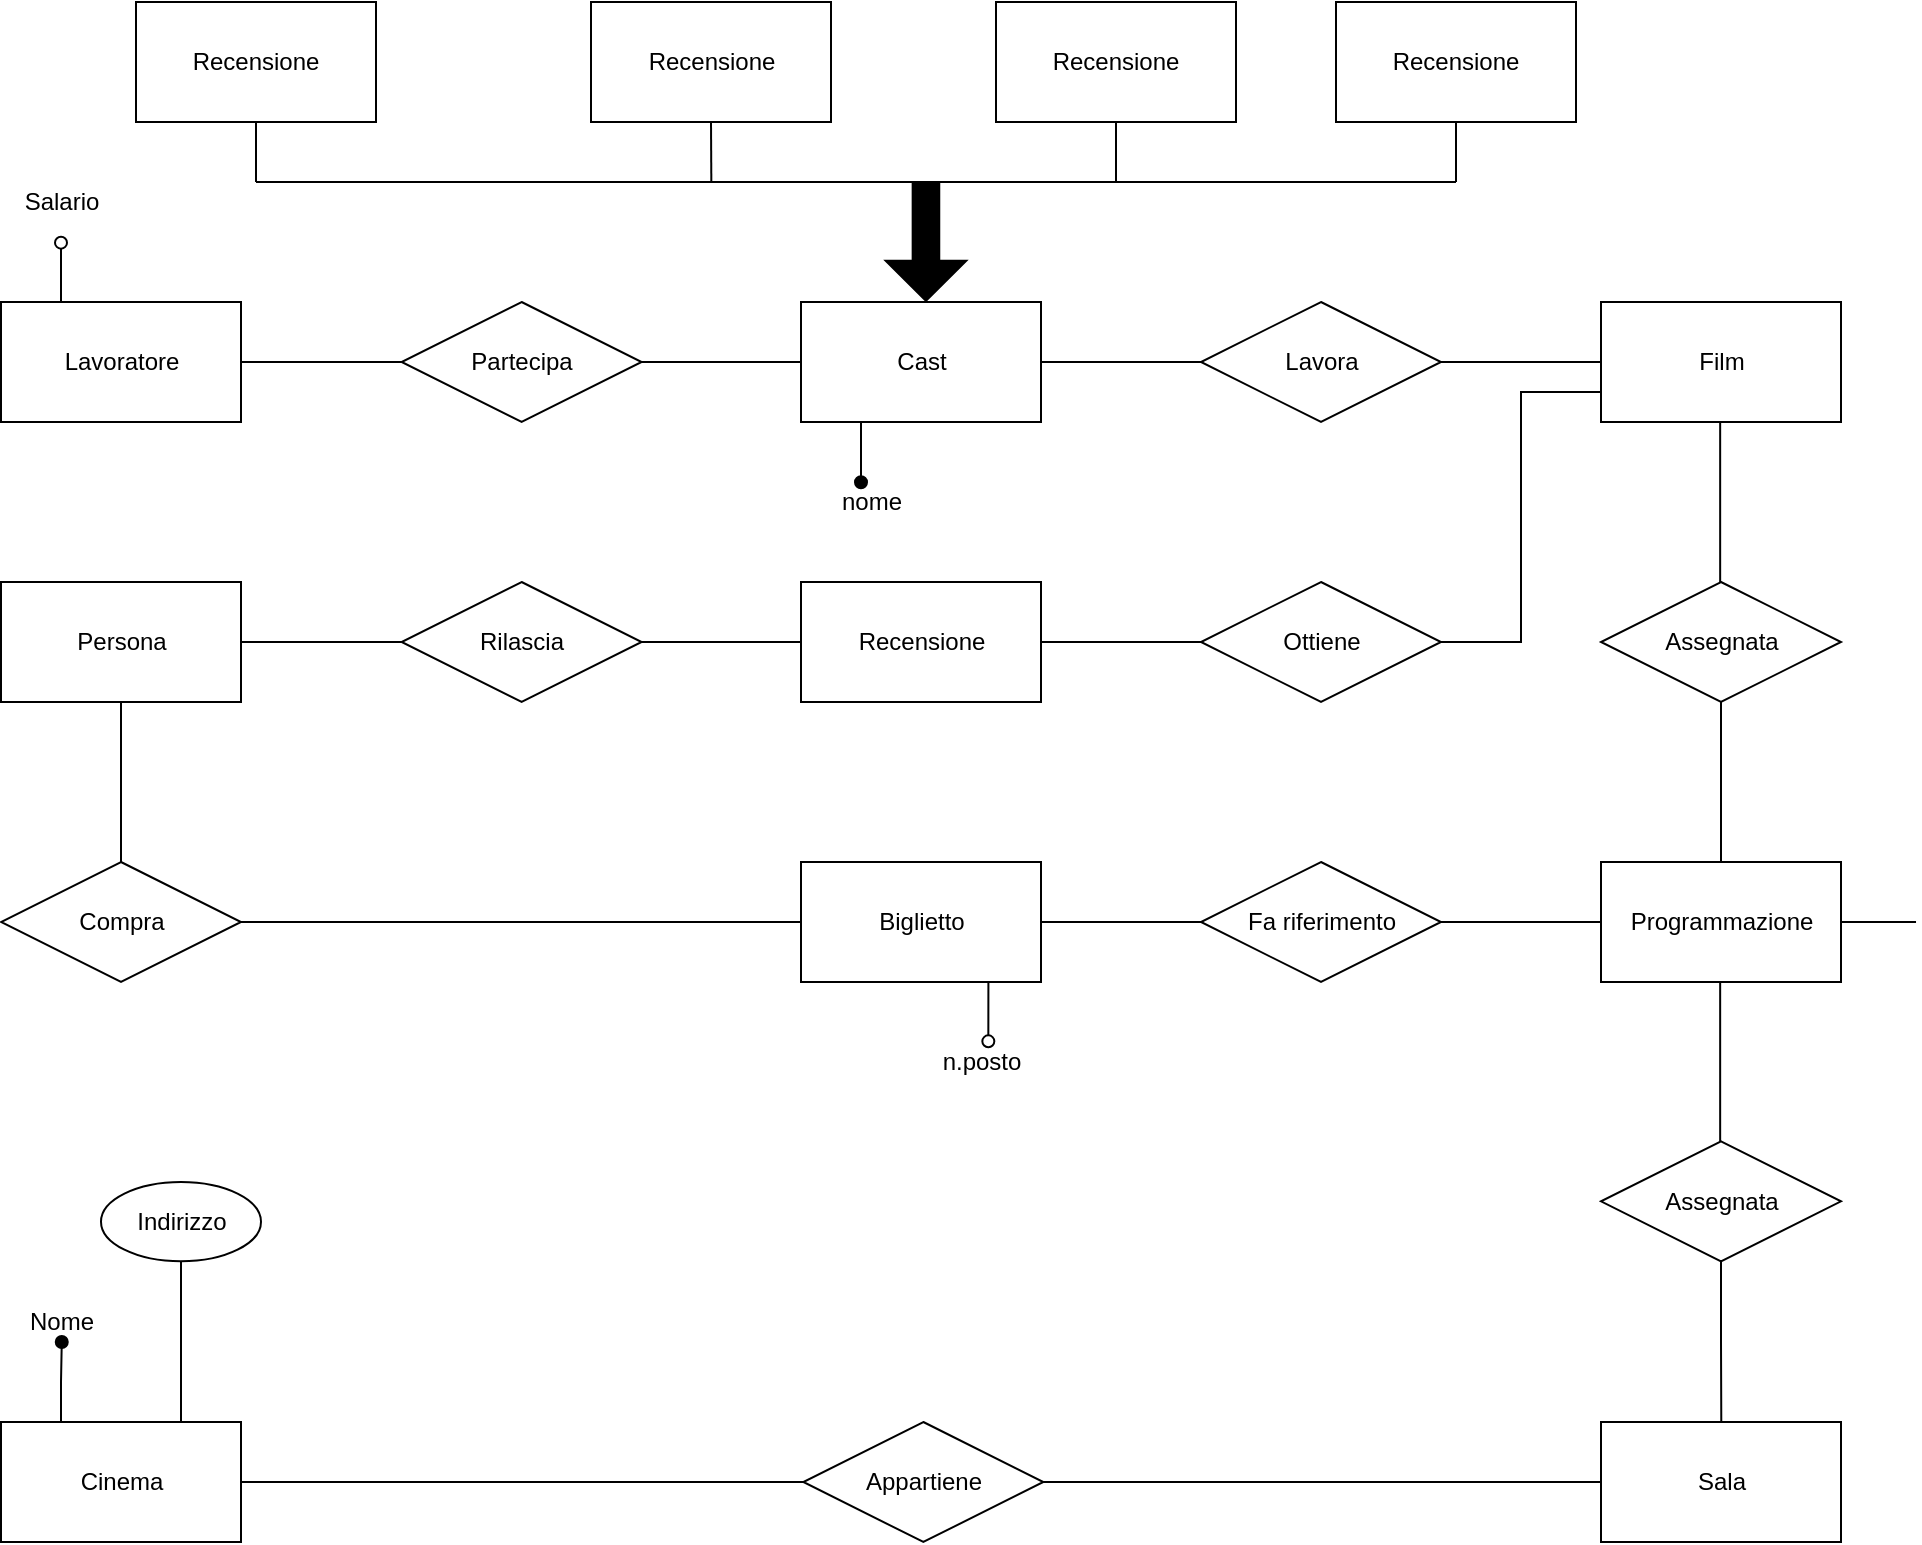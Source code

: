 <mxfile version="12.4.2" type="github" pages="1"><diagram id="SxVCvDRjUEHPkxnFhpnD" name="Page-1"><mxGraphModel dx="1412" dy="1552" grid="1" gridSize="10" guides="1" tooltips="1" connect="1" arrows="1" fold="1" page="1" pageScale="1" pageWidth="1169" pageHeight="827" math="0" shadow="0"><root><mxCell id="0"/><mxCell id="1" parent="0"/><mxCell id="8wB98f5tJk7npL21OONF-5" style="edgeStyle=orthogonalEdgeStyle;rounded=0;orthogonalLoop=1;jettySize=auto;html=1;exitX=0.75;exitY=1;exitDx=0;exitDy=0;endArrow=oval;endFill=0;" edge="1" parent="1" source="8wB98f5tJk7npL21OONF-1"><mxGeometry relative="1" as="geometry"><mxPoint x="616.167" y="539.667" as="targetPoint"/></mxGeometry></mxCell><mxCell id="8wB98f5tJk7npL21OONF-8" style="edgeStyle=orthogonalEdgeStyle;rounded=0;orthogonalLoop=1;jettySize=auto;html=1;exitX=1;exitY=0.5;exitDx=0;exitDy=0;entryX=0;entryY=0.5;entryDx=0;entryDy=0;endArrow=none;endFill=0;" edge="1" parent="1" source="8wB98f5tJk7npL21OONF-1" target="8wB98f5tJk7npL21OONF-7"><mxGeometry relative="1" as="geometry"/></mxCell><mxCell id="8wB98f5tJk7npL21OONF-1" value="Biglietto" style="rounded=0;whiteSpace=wrap;html=1;" vertex="1" parent="1"><mxGeometry x="522.5" y="450" width="120" height="60" as="geometry"/></mxCell><mxCell id="8wB98f5tJk7npL21OONF-6" value="n.posto" style="text;html=1;strokeColor=none;fillColor=none;align=center;verticalAlign=middle;whiteSpace=wrap;rounded=0;" vertex="1" parent="1"><mxGeometry x="592.5" y="540" width="40" height="20" as="geometry"/></mxCell><mxCell id="8wB98f5tJk7npL21OONF-10" style="edgeStyle=orthogonalEdgeStyle;rounded=0;orthogonalLoop=1;jettySize=auto;html=1;exitX=1;exitY=0.5;exitDx=0;exitDy=0;entryX=0;entryY=0.5;entryDx=0;entryDy=0;endArrow=none;endFill=0;" edge="1" parent="1" source="8wB98f5tJk7npL21OONF-7" target="8wB98f5tJk7npL21OONF-9"><mxGeometry relative="1" as="geometry"/></mxCell><mxCell id="8wB98f5tJk7npL21OONF-7" value="Fa riferimento" style="rhombus;whiteSpace=wrap;html=1;" vertex="1" parent="1"><mxGeometry x="722.5" y="450" width="120" height="60" as="geometry"/></mxCell><mxCell id="8wB98f5tJk7npL21OONF-11" style="edgeStyle=orthogonalEdgeStyle;rounded=0;orthogonalLoop=1;jettySize=auto;html=1;exitX=0.5;exitY=0;exitDx=0;exitDy=0;endArrow=none;endFill=0;" edge="1" parent="1" source="8wB98f5tJk7npL21OONF-9"><mxGeometry relative="1" as="geometry"><mxPoint x="982.5" y="370" as="targetPoint"/></mxGeometry></mxCell><mxCell id="8wB98f5tJk7npL21OONF-70" style="edgeStyle=orthogonalEdgeStyle;rounded=0;orthogonalLoop=1;jettySize=auto;html=1;exitX=1;exitY=0.5;exitDx=0;exitDy=0;endArrow=none;endFill=0;" edge="1" parent="1" source="8wB98f5tJk7npL21OONF-9"><mxGeometry relative="1" as="geometry"><mxPoint x="1080.016" y="479.984" as="targetPoint"/></mxGeometry></mxCell><mxCell id="8wB98f5tJk7npL21OONF-9" value="Programmazione" style="rounded=0;whiteSpace=wrap;html=1;" vertex="1" parent="1"><mxGeometry x="922.5" y="450" width="120" height="60" as="geometry"/></mxCell><mxCell id="8wB98f5tJk7npL21OONF-13" value="" style="edgeStyle=orthogonalEdgeStyle;rounded=0;orthogonalLoop=1;jettySize=auto;html=1;endArrow=none;endFill=0;exitX=0.5;exitY=1;exitDx=0;exitDy=0;" edge="1" parent="1" source="8wB98f5tJk7npL21OONF-12" target="8wB98f5tJk7npL21OONF-9"><mxGeometry relative="1" as="geometry"/></mxCell><mxCell id="8wB98f5tJk7npL21OONF-12" value="Assegnata" style="rhombus;whiteSpace=wrap;html=1;" vertex="1" parent="1"><mxGeometry x="922.5" y="310" width="120" height="60" as="geometry"/></mxCell><mxCell id="8wB98f5tJk7npL21OONF-21" style="edgeStyle=orthogonalEdgeStyle;rounded=0;orthogonalLoop=1;jettySize=auto;html=1;exitX=0;exitY=0.75;exitDx=0;exitDy=0;entryX=1;entryY=0.5;entryDx=0;entryDy=0;endArrow=none;endFill=0;" edge="1" parent="1" source="8wB98f5tJk7npL21OONF-17" target="8wB98f5tJk7npL21OONF-19"><mxGeometry relative="1" as="geometry"/></mxCell><mxCell id="8wB98f5tJk7npL21OONF-17" value="Film" style="rounded=0;whiteSpace=wrap;html=1;" vertex="1" parent="1"><mxGeometry x="922.5" y="170" width="120" height="60" as="geometry"/></mxCell><mxCell id="8wB98f5tJk7npL21OONF-29" style="edgeStyle=orthogonalEdgeStyle;rounded=0;orthogonalLoop=1;jettySize=auto;html=1;exitX=0;exitY=0.5;exitDx=0;exitDy=0;entryX=1;entryY=0.5;entryDx=0;entryDy=0;endArrow=none;endFill=0;" edge="1" parent="1" source="8wB98f5tJk7npL21OONF-19" target="8wB98f5tJk7npL21OONF-27"><mxGeometry relative="1" as="geometry"/></mxCell><mxCell id="8wB98f5tJk7npL21OONF-19" value="Ottiene" style="rhombus;whiteSpace=wrap;html=1;" vertex="1" parent="1"><mxGeometry x="722.5" y="310" width="120" height="60" as="geometry"/></mxCell><mxCell id="8wB98f5tJk7npL21OONF-24" style="edgeStyle=orthogonalEdgeStyle;rounded=0;orthogonalLoop=1;jettySize=auto;html=1;exitX=1;exitY=0.5;exitDx=0;exitDy=0;entryX=0;entryY=0.5;entryDx=0;entryDy=0;endArrow=none;endFill=0;" edge="1" parent="1" source="8wB98f5tJk7npL21OONF-23" target="8wB98f5tJk7npL21OONF-17"><mxGeometry relative="1" as="geometry"/></mxCell><mxCell id="8wB98f5tJk7npL21OONF-28" style="edgeStyle=orthogonalEdgeStyle;rounded=0;orthogonalLoop=1;jettySize=auto;html=1;exitX=0;exitY=0.5;exitDx=0;exitDy=0;entryX=1;entryY=0.5;entryDx=0;entryDy=0;endArrow=none;endFill=0;" edge="1" parent="1" source="8wB98f5tJk7npL21OONF-23" target="8wB98f5tJk7npL21OONF-26"><mxGeometry relative="1" as="geometry"/></mxCell><mxCell id="8wB98f5tJk7npL21OONF-23" value="Lavora" style="rhombus;whiteSpace=wrap;html=1;" vertex="1" parent="1"><mxGeometry x="722.5" y="170" width="120" height="60" as="geometry"/></mxCell><mxCell id="8wB98f5tJk7npL21OONF-25" value="" style="edgeStyle=orthogonalEdgeStyle;rounded=0;orthogonalLoop=1;jettySize=auto;html=1;endArrow=none;endFill=0;exitX=0.5;exitY=1;exitDx=0;exitDy=0;" edge="1" parent="1"><mxGeometry relative="1" as="geometry"><mxPoint x="982.08" y="230.333" as="sourcePoint"/><mxPoint x="982.08" y="310" as="targetPoint"/></mxGeometry></mxCell><mxCell id="8wB98f5tJk7npL21OONF-103" style="edgeStyle=orthogonalEdgeStyle;rounded=0;orthogonalLoop=1;jettySize=auto;html=1;exitX=0.25;exitY=1;exitDx=0;exitDy=0;endArrow=oval;endFill=1;" edge="1" parent="1" source="8wB98f5tJk7npL21OONF-26"><mxGeometry relative="1" as="geometry"><mxPoint x="552.5" y="260.111" as="targetPoint"/></mxGeometry></mxCell><mxCell id="8wB98f5tJk7npL21OONF-26" value="Cast" style="rounded=0;whiteSpace=wrap;html=1;" vertex="1" parent="1"><mxGeometry x="522.5" y="170" width="120" height="60" as="geometry"/></mxCell><mxCell id="8wB98f5tJk7npL21OONF-27" value="Recensione" style="rounded=0;whiteSpace=wrap;html=1;" vertex="1" parent="1"><mxGeometry x="522.5" y="310" width="120" height="60" as="geometry"/></mxCell><mxCell id="8wB98f5tJk7npL21OONF-36" style="edgeStyle=orthogonalEdgeStyle;rounded=0;orthogonalLoop=1;jettySize=auto;html=1;exitX=1;exitY=0.5;exitDx=0;exitDy=0;entryX=0;entryY=0.5;entryDx=0;entryDy=0;endArrow=none;endFill=0;" edge="1" parent="1" source="8wB98f5tJk7npL21OONF-34" target="8wB98f5tJk7npL21OONF-1"><mxGeometry relative="1" as="geometry"/></mxCell><mxCell id="8wB98f5tJk7npL21OONF-34" value="Compra" style="rhombus;whiteSpace=wrap;html=1;" vertex="1" parent="1"><mxGeometry x="122.5" y="450" width="120" height="60" as="geometry"/></mxCell><mxCell id="8wB98f5tJk7npL21OONF-42" style="edgeStyle=orthogonalEdgeStyle;rounded=0;orthogonalLoop=1;jettySize=auto;html=1;exitX=0;exitY=0.5;exitDx=0;exitDy=0;entryX=1;entryY=0.5;entryDx=0;entryDy=0;endArrow=none;endFill=0;" edge="1" parent="1" source="8wB98f5tJk7npL21OONF-43" target="8wB98f5tJk7npL21OONF-44"><mxGeometry relative="1" as="geometry"/></mxCell><mxCell id="8wB98f5tJk7npL21OONF-68" style="edgeStyle=orthogonalEdgeStyle;rounded=0;orthogonalLoop=1;jettySize=auto;html=1;exitX=1;exitY=0.5;exitDx=0;exitDy=0;endArrow=none;endFill=0;" edge="1" parent="1" source="8wB98f5tJk7npL21OONF-43" target="8wB98f5tJk7npL21OONF-27"><mxGeometry relative="1" as="geometry"/></mxCell><mxCell id="8wB98f5tJk7npL21OONF-43" value="Rilascia" style="rhombus;whiteSpace=wrap;html=1;" vertex="1" parent="1"><mxGeometry x="322.81" y="310" width="120" height="60" as="geometry"/></mxCell><mxCell id="8wB98f5tJk7npL21OONF-46" style="edgeStyle=orthogonalEdgeStyle;rounded=0;orthogonalLoop=1;jettySize=auto;html=1;exitX=0.5;exitY=1;exitDx=0;exitDy=0;entryX=0.5;entryY=0;entryDx=0;entryDy=0;endArrow=none;endFill=0;" edge="1" parent="1" source="8wB98f5tJk7npL21OONF-44" target="8wB98f5tJk7npL21OONF-34"><mxGeometry relative="1" as="geometry"/></mxCell><mxCell id="8wB98f5tJk7npL21OONF-44" value="Persona" style="rounded=0;whiteSpace=wrap;html=1;" vertex="1" parent="1"><mxGeometry x="122.5" y="310" width="120" height="60" as="geometry"/></mxCell><mxCell id="8wB98f5tJk7npL21OONF-48" style="edgeStyle=orthogonalEdgeStyle;rounded=0;orthogonalLoop=1;jettySize=auto;html=1;exitX=0;exitY=0.5;exitDx=0;exitDy=0;entryX=1;entryY=0.5;entryDx=0;entryDy=0;endArrow=none;endFill=0;" edge="1" parent="1" source="8wB98f5tJk7npL21OONF-49" target="8wB98f5tJk7npL21OONF-50"><mxGeometry relative="1" as="geometry"/></mxCell><mxCell id="8wB98f5tJk7npL21OONF-82" style="edgeStyle=orthogonalEdgeStyle;rounded=0;orthogonalLoop=1;jettySize=auto;html=1;exitX=1;exitY=0.5;exitDx=0;exitDy=0;endArrow=none;endFill=0;" edge="1" parent="1" source="8wB98f5tJk7npL21OONF-49" target="8wB98f5tJk7npL21OONF-26"><mxGeometry relative="1" as="geometry"/></mxCell><mxCell id="8wB98f5tJk7npL21OONF-49" value="Partecipa" style="rhombus;whiteSpace=wrap;html=1;" vertex="1" parent="1"><mxGeometry x="322.81" y="170" width="120" height="60" as="geometry"/></mxCell><mxCell id="8wB98f5tJk7npL21OONF-83" style="edgeStyle=orthogonalEdgeStyle;rounded=0;orthogonalLoop=1;jettySize=auto;html=1;exitX=0.25;exitY=0;exitDx=0;exitDy=0;endArrow=oval;endFill=0;" edge="1" parent="1" source="8wB98f5tJk7npL21OONF-50"><mxGeometry relative="1" as="geometry"><mxPoint x="152.5" y="140.333" as="targetPoint"/></mxGeometry></mxCell><mxCell id="8wB98f5tJk7npL21OONF-50" value="Lavoratore" style="rounded=0;whiteSpace=wrap;html=1;" vertex="1" parent="1"><mxGeometry x="122.5" y="170" width="120" height="60" as="geometry"/></mxCell><mxCell id="8wB98f5tJk7npL21OONF-52" value="Salario" style="text;html=1;strokeColor=none;fillColor=none;align=center;verticalAlign=middle;whiteSpace=wrap;rounded=0;" vertex="1" parent="1"><mxGeometry x="132.5" y="110" width="40" height="20" as="geometry"/></mxCell><mxCell id="8wB98f5tJk7npL21OONF-54" value="" style="edgeStyle=orthogonalEdgeStyle;rounded=0;orthogonalLoop=1;jettySize=auto;html=1;endArrow=none;endFill=0;exitX=0.5;exitY=1;exitDx=0;exitDy=0;" edge="1" parent="1" source="8wB98f5tJk7npL21OONF-55"><mxGeometry relative="1" as="geometry"><mxPoint x="982.643" y="729.67" as="targetPoint"/></mxGeometry></mxCell><mxCell id="8wB98f5tJk7npL21OONF-55" value="Assegnata" style="rhombus;whiteSpace=wrap;html=1;" vertex="1" parent="1"><mxGeometry x="922.5" y="589.67" width="120" height="60" as="geometry"/></mxCell><mxCell id="8wB98f5tJk7npL21OONF-56" value="" style="edgeStyle=orthogonalEdgeStyle;rounded=0;orthogonalLoop=1;jettySize=auto;html=1;endArrow=none;endFill=0;exitX=0.5;exitY=1;exitDx=0;exitDy=0;" edge="1" parent="1"><mxGeometry relative="1" as="geometry"><mxPoint x="982.08" y="510.003" as="sourcePoint"/><mxPoint x="982.08" y="589.67" as="targetPoint"/></mxGeometry></mxCell><mxCell id="8wB98f5tJk7npL21OONF-57" value="Sala" style="rounded=0;whiteSpace=wrap;html=1;" vertex="1" parent="1"><mxGeometry x="922.5" y="730" width="120" height="60" as="geometry"/></mxCell><mxCell id="8wB98f5tJk7npL21OONF-58" style="edgeStyle=orthogonalEdgeStyle;rounded=0;orthogonalLoop=1;jettySize=auto;html=1;exitX=1;exitY=0.5;exitDx=0;exitDy=0;entryX=0;entryY=0.5;entryDx=0;entryDy=0;endArrow=none;endFill=0;" edge="1" parent="1" target="8wB98f5tJk7npL21OONF-60" source="8wB98f5tJk7npL21OONF-61"><mxGeometry relative="1" as="geometry"><mxPoint x="443.474" y="759.529" as="sourcePoint"/></mxGeometry></mxCell><mxCell id="8wB98f5tJk7npL21OONF-59" style="edgeStyle=orthogonalEdgeStyle;rounded=0;orthogonalLoop=1;jettySize=auto;html=1;exitX=1;exitY=0.5;exitDx=0;exitDy=0;entryX=0;entryY=0.5;entryDx=0;entryDy=0;endArrow=none;endFill=0;" edge="1" parent="1" source="8wB98f5tJk7npL21OONF-60" target="8wB98f5tJk7npL21OONF-57"><mxGeometry relative="1" as="geometry"><mxPoint x="723.474" y="759.529" as="targetPoint"/></mxGeometry></mxCell><mxCell id="8wB98f5tJk7npL21OONF-60" value="Appartiene" style="rhombus;whiteSpace=wrap;html=1;" vertex="1" parent="1"><mxGeometry x="523.68" y="730" width="120" height="60" as="geometry"/></mxCell><mxCell id="8wB98f5tJk7npL21OONF-62" style="edgeStyle=orthogonalEdgeStyle;rounded=0;orthogonalLoop=1;jettySize=auto;html=1;exitX=0.25;exitY=0;exitDx=0;exitDy=0;endArrow=oval;endFill=1;" edge="1" parent="1" source="8wB98f5tJk7npL21OONF-61"><mxGeometry relative="1" as="geometry"><mxPoint x="152.882" y="690.0" as="targetPoint"/></mxGeometry></mxCell><mxCell id="8wB98f5tJk7npL21OONF-67" style="edgeStyle=orthogonalEdgeStyle;rounded=0;orthogonalLoop=1;jettySize=auto;html=1;exitX=0.75;exitY=0;exitDx=0;exitDy=0;entryX=0.5;entryY=1;entryDx=0;entryDy=0;endArrow=none;endFill=0;" edge="1" parent="1" source="8wB98f5tJk7npL21OONF-61" target="8wB98f5tJk7npL21OONF-65"><mxGeometry relative="1" as="geometry"/></mxCell><mxCell id="8wB98f5tJk7npL21OONF-61" value="Cinema" style="rounded=0;whiteSpace=wrap;html=1;" vertex="1" parent="1"><mxGeometry x="122.5" y="730" width="120" height="60" as="geometry"/></mxCell><mxCell id="8wB98f5tJk7npL21OONF-63" value="Nome" style="text;html=1;strokeColor=none;fillColor=none;align=center;verticalAlign=middle;whiteSpace=wrap;rounded=0;" vertex="1" parent="1"><mxGeometry x="132.5" y="670" width="40" height="20" as="geometry"/></mxCell><mxCell id="8wB98f5tJk7npL21OONF-65" value="Indirizzo" style="ellipse;whiteSpace=wrap;html=1;" vertex="1" parent="1"><mxGeometry x="172.5" y="610" width="80" height="39.67" as="geometry"/></mxCell><mxCell id="8wB98f5tJk7npL21OONF-85" value="" style="html=1;shadow=0;dashed=0;align=center;verticalAlign=middle;shape=mxgraph.arrows2.arrow;dy=0.67;dx=20;notch=0;strokeWidth=1;rotation=90;labelBackgroundColor=none;gradientColor=none;fillColor=#000000;" vertex="1" parent="1"><mxGeometry x="555.35" y="119.6" width="59.26" height="40.3" as="geometry"/></mxCell><mxCell id="8wB98f5tJk7npL21OONF-97" style="edgeStyle=orthogonalEdgeStyle;rounded=0;orthogonalLoop=1;jettySize=auto;html=1;exitX=0.5;exitY=1;exitDx=0;exitDy=0;endArrow=none;endFill=0;" edge="1" parent="1" source="8wB98f5tJk7npL21OONF-86"><mxGeometry relative="1" as="geometry"><mxPoint x="850" y="110" as="targetPoint"/></mxGeometry></mxCell><mxCell id="8wB98f5tJk7npL21OONF-86" value="Recensione" style="rounded=0;whiteSpace=wrap;html=1;" vertex="1" parent="1"><mxGeometry x="790" y="20" width="120" height="60" as="geometry"/></mxCell><mxCell id="8wB98f5tJk7npL21OONF-98" style="edgeStyle=orthogonalEdgeStyle;rounded=0;orthogonalLoop=1;jettySize=auto;html=1;exitX=0.5;exitY=1;exitDx=0;exitDy=0;endArrow=none;endFill=0;" edge="1" parent="1" source="8wB98f5tJk7npL21OONF-87"><mxGeometry relative="1" as="geometry"><mxPoint x="680" y="110" as="targetPoint"/></mxGeometry></mxCell><mxCell id="8wB98f5tJk7npL21OONF-87" value="Recensione" style="rounded=0;whiteSpace=wrap;html=1;" vertex="1" parent="1"><mxGeometry x="620" y="20" width="120" height="60" as="geometry"/></mxCell><mxCell id="8wB98f5tJk7npL21OONF-99" style="edgeStyle=orthogonalEdgeStyle;rounded=0;orthogonalLoop=1;jettySize=auto;html=1;exitX=0.5;exitY=1;exitDx=0;exitDy=0;endArrow=none;endFill=0;" edge="1" parent="1" source="8wB98f5tJk7npL21OONF-88"><mxGeometry relative="1" as="geometry"><mxPoint x="477.667" y="110" as="targetPoint"/></mxGeometry></mxCell><mxCell id="8wB98f5tJk7npL21OONF-88" value="Recensione" style="rounded=0;whiteSpace=wrap;html=1;" vertex="1" parent="1"><mxGeometry x="417.5" y="20" width="120" height="60" as="geometry"/></mxCell><mxCell id="8wB98f5tJk7npL21OONF-100" style="edgeStyle=orthogonalEdgeStyle;rounded=0;orthogonalLoop=1;jettySize=auto;html=1;exitX=0.5;exitY=1;exitDx=0;exitDy=0;endArrow=none;endFill=0;" edge="1" parent="1" source="8wB98f5tJk7npL21OONF-89"><mxGeometry relative="1" as="geometry"><mxPoint x="250" y="110" as="targetPoint"/></mxGeometry></mxCell><mxCell id="8wB98f5tJk7npL21OONF-89" value="Recensione" style="rounded=0;whiteSpace=wrap;html=1;" vertex="1" parent="1"><mxGeometry x="190" y="20" width="120" height="60" as="geometry"/></mxCell><mxCell id="8wB98f5tJk7npL21OONF-95" value="" style="endArrow=none;html=1;" edge="1" parent="1"><mxGeometry width="50" height="50" relative="1" as="geometry"><mxPoint x="250" y="110" as="sourcePoint"/><mxPoint x="850" y="110" as="targetPoint"/></mxGeometry></mxCell><mxCell id="8wB98f5tJk7npL21OONF-104" value="nome" style="text;html=1;strokeColor=none;fillColor=none;align=center;verticalAlign=middle;whiteSpace=wrap;rounded=0;" vertex="1" parent="1"><mxGeometry x="537.5" y="260" width="40" height="20" as="geometry"/></mxCell></root></mxGraphModel></diagram></mxfile>